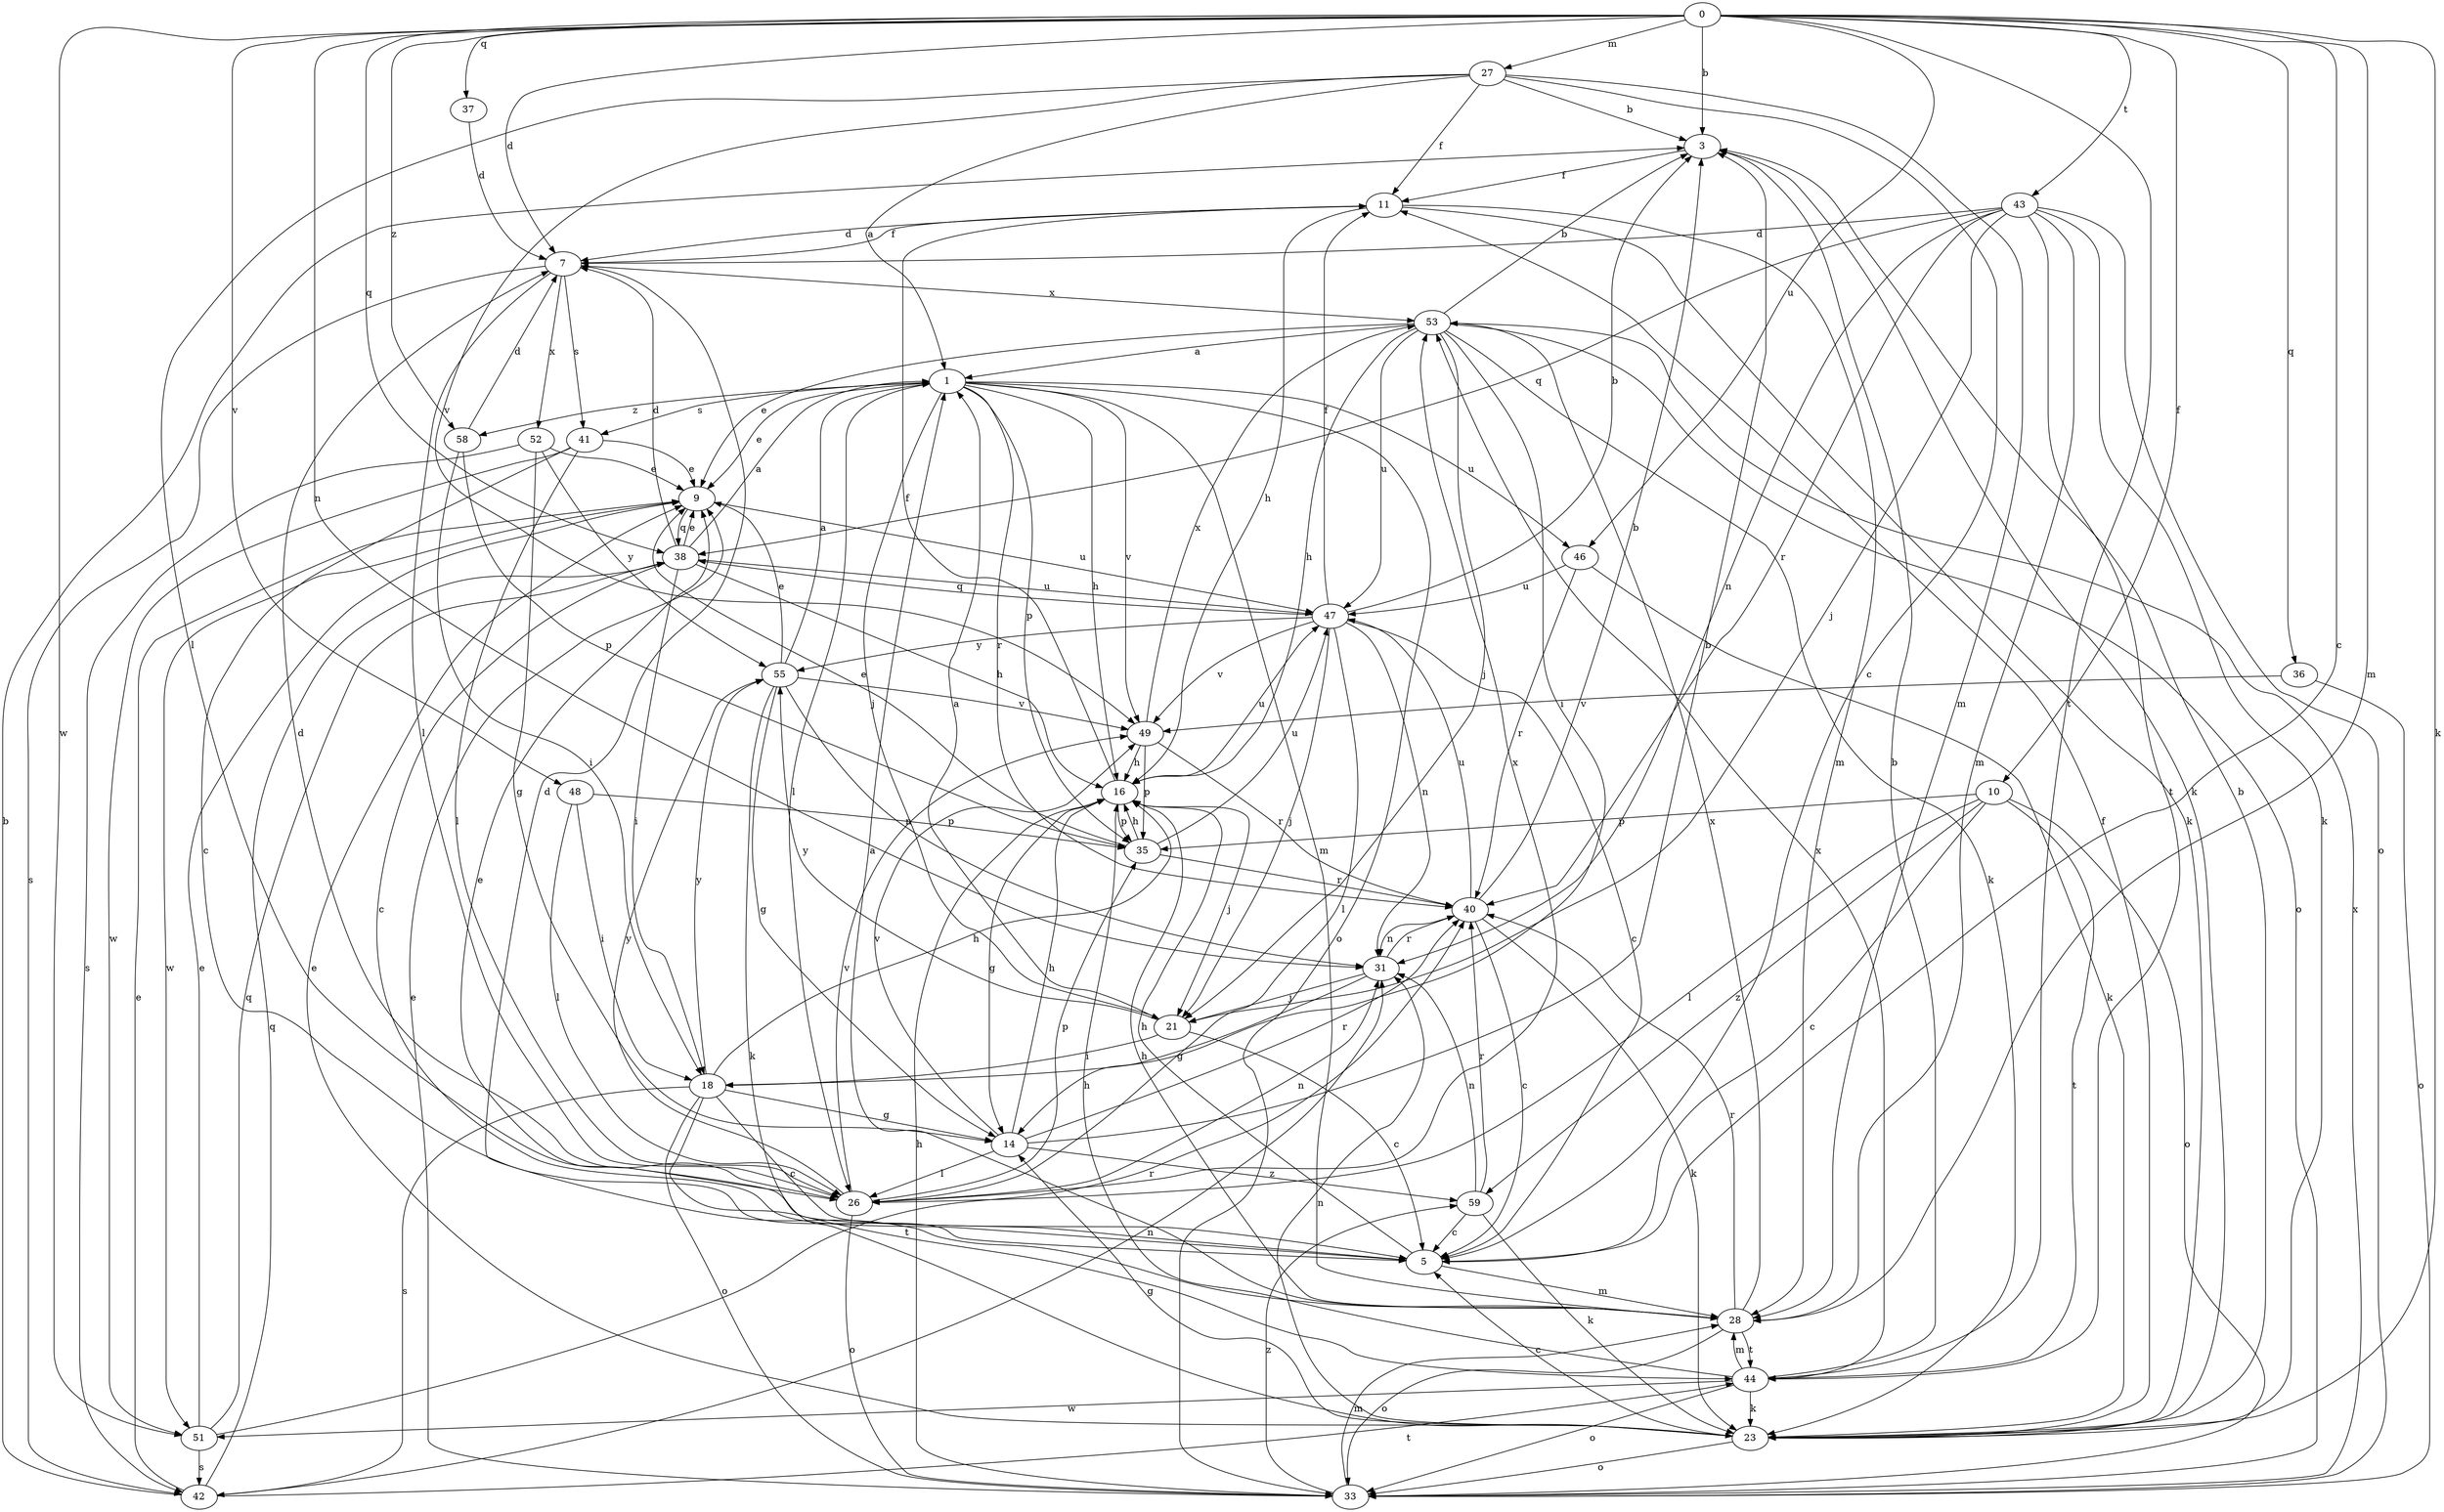 strict digraph  {
0;
1;
3;
5;
7;
9;
10;
11;
14;
16;
18;
21;
23;
26;
27;
28;
31;
33;
35;
36;
37;
38;
40;
41;
42;
43;
44;
46;
47;
48;
49;
51;
52;
53;
55;
58;
59;
0 -> 3  [label=b];
0 -> 5  [label=c];
0 -> 7  [label=d];
0 -> 10  [label=f];
0 -> 23  [label=k];
0 -> 27  [label=m];
0 -> 28  [label=m];
0 -> 31  [label=n];
0 -> 36  [label=q];
0 -> 37  [label=q];
0 -> 38  [label=q];
0 -> 43  [label=t];
0 -> 44  [label=t];
0 -> 46  [label=u];
0 -> 48  [label=v];
0 -> 51  [label=w];
0 -> 58  [label=z];
1 -> 9  [label=e];
1 -> 16  [label=h];
1 -> 21  [label=j];
1 -> 26  [label=l];
1 -> 28  [label=m];
1 -> 33  [label=o];
1 -> 35  [label=p];
1 -> 40  [label=r];
1 -> 41  [label=s];
1 -> 46  [label=u];
1 -> 49  [label=v];
1 -> 58  [label=z];
3 -> 11  [label=f];
3 -> 23  [label=k];
5 -> 9  [label=e];
5 -> 16  [label=h];
5 -> 28  [label=m];
7 -> 11  [label=f];
7 -> 26  [label=l];
7 -> 41  [label=s];
7 -> 42  [label=s];
7 -> 52  [label=x];
7 -> 53  [label=x];
9 -> 38  [label=q];
9 -> 47  [label=u];
9 -> 51  [label=w];
10 -> 5  [label=c];
10 -> 26  [label=l];
10 -> 33  [label=o];
10 -> 35  [label=p];
10 -> 44  [label=t];
10 -> 59  [label=z];
11 -> 7  [label=d];
11 -> 16  [label=h];
11 -> 23  [label=k];
11 -> 28  [label=m];
14 -> 3  [label=b];
14 -> 16  [label=h];
14 -> 26  [label=l];
14 -> 40  [label=r];
14 -> 49  [label=v];
14 -> 59  [label=z];
16 -> 11  [label=f];
16 -> 14  [label=g];
16 -> 21  [label=j];
16 -> 35  [label=p];
16 -> 47  [label=u];
18 -> 5  [label=c];
18 -> 14  [label=g];
18 -> 16  [label=h];
18 -> 33  [label=o];
18 -> 42  [label=s];
18 -> 44  [label=t];
18 -> 55  [label=y];
21 -> 1  [label=a];
21 -> 5  [label=c];
21 -> 18  [label=i];
21 -> 55  [label=y];
23 -> 3  [label=b];
23 -> 5  [label=c];
23 -> 9  [label=e];
23 -> 11  [label=f];
23 -> 14  [label=g];
23 -> 31  [label=n];
23 -> 33  [label=o];
26 -> 7  [label=d];
26 -> 31  [label=n];
26 -> 33  [label=o];
26 -> 35  [label=p];
26 -> 49  [label=v];
26 -> 53  [label=x];
26 -> 55  [label=y];
27 -> 1  [label=a];
27 -> 3  [label=b];
27 -> 5  [label=c];
27 -> 11  [label=f];
27 -> 26  [label=l];
27 -> 28  [label=m];
27 -> 49  [label=v];
28 -> 1  [label=a];
28 -> 7  [label=d];
28 -> 16  [label=h];
28 -> 33  [label=o];
28 -> 40  [label=r];
28 -> 44  [label=t];
28 -> 53  [label=x];
31 -> 14  [label=g];
31 -> 21  [label=j];
31 -> 40  [label=r];
33 -> 9  [label=e];
33 -> 16  [label=h];
33 -> 28  [label=m];
33 -> 53  [label=x];
33 -> 59  [label=z];
35 -> 9  [label=e];
35 -> 16  [label=h];
35 -> 40  [label=r];
35 -> 47  [label=u];
36 -> 33  [label=o];
36 -> 49  [label=v];
37 -> 7  [label=d];
38 -> 1  [label=a];
38 -> 5  [label=c];
38 -> 7  [label=d];
38 -> 9  [label=e];
38 -> 16  [label=h];
38 -> 18  [label=i];
38 -> 47  [label=u];
40 -> 3  [label=b];
40 -> 5  [label=c];
40 -> 23  [label=k];
40 -> 31  [label=n];
40 -> 47  [label=u];
41 -> 5  [label=c];
41 -> 9  [label=e];
41 -> 26  [label=l];
41 -> 51  [label=w];
42 -> 3  [label=b];
42 -> 9  [label=e];
42 -> 31  [label=n];
42 -> 38  [label=q];
42 -> 44  [label=t];
43 -> 7  [label=d];
43 -> 21  [label=j];
43 -> 23  [label=k];
43 -> 28  [label=m];
43 -> 31  [label=n];
43 -> 33  [label=o];
43 -> 38  [label=q];
43 -> 40  [label=r];
43 -> 44  [label=t];
44 -> 3  [label=b];
44 -> 16  [label=h];
44 -> 23  [label=k];
44 -> 28  [label=m];
44 -> 33  [label=o];
44 -> 51  [label=w];
44 -> 53  [label=x];
46 -> 23  [label=k];
46 -> 40  [label=r];
46 -> 47  [label=u];
47 -> 3  [label=b];
47 -> 5  [label=c];
47 -> 11  [label=f];
47 -> 21  [label=j];
47 -> 26  [label=l];
47 -> 31  [label=n];
47 -> 38  [label=q];
47 -> 49  [label=v];
47 -> 55  [label=y];
48 -> 18  [label=i];
48 -> 26  [label=l];
48 -> 35  [label=p];
49 -> 16  [label=h];
49 -> 35  [label=p];
49 -> 40  [label=r];
49 -> 53  [label=x];
51 -> 9  [label=e];
51 -> 38  [label=q];
51 -> 40  [label=r];
51 -> 42  [label=s];
52 -> 9  [label=e];
52 -> 14  [label=g];
52 -> 42  [label=s];
52 -> 55  [label=y];
53 -> 1  [label=a];
53 -> 3  [label=b];
53 -> 9  [label=e];
53 -> 16  [label=h];
53 -> 18  [label=i];
53 -> 21  [label=j];
53 -> 23  [label=k];
53 -> 33  [label=o];
53 -> 47  [label=u];
55 -> 1  [label=a];
55 -> 9  [label=e];
55 -> 14  [label=g];
55 -> 23  [label=k];
55 -> 31  [label=n];
55 -> 49  [label=v];
58 -> 7  [label=d];
58 -> 18  [label=i];
58 -> 35  [label=p];
59 -> 5  [label=c];
59 -> 23  [label=k];
59 -> 31  [label=n];
59 -> 40  [label=r];
}
